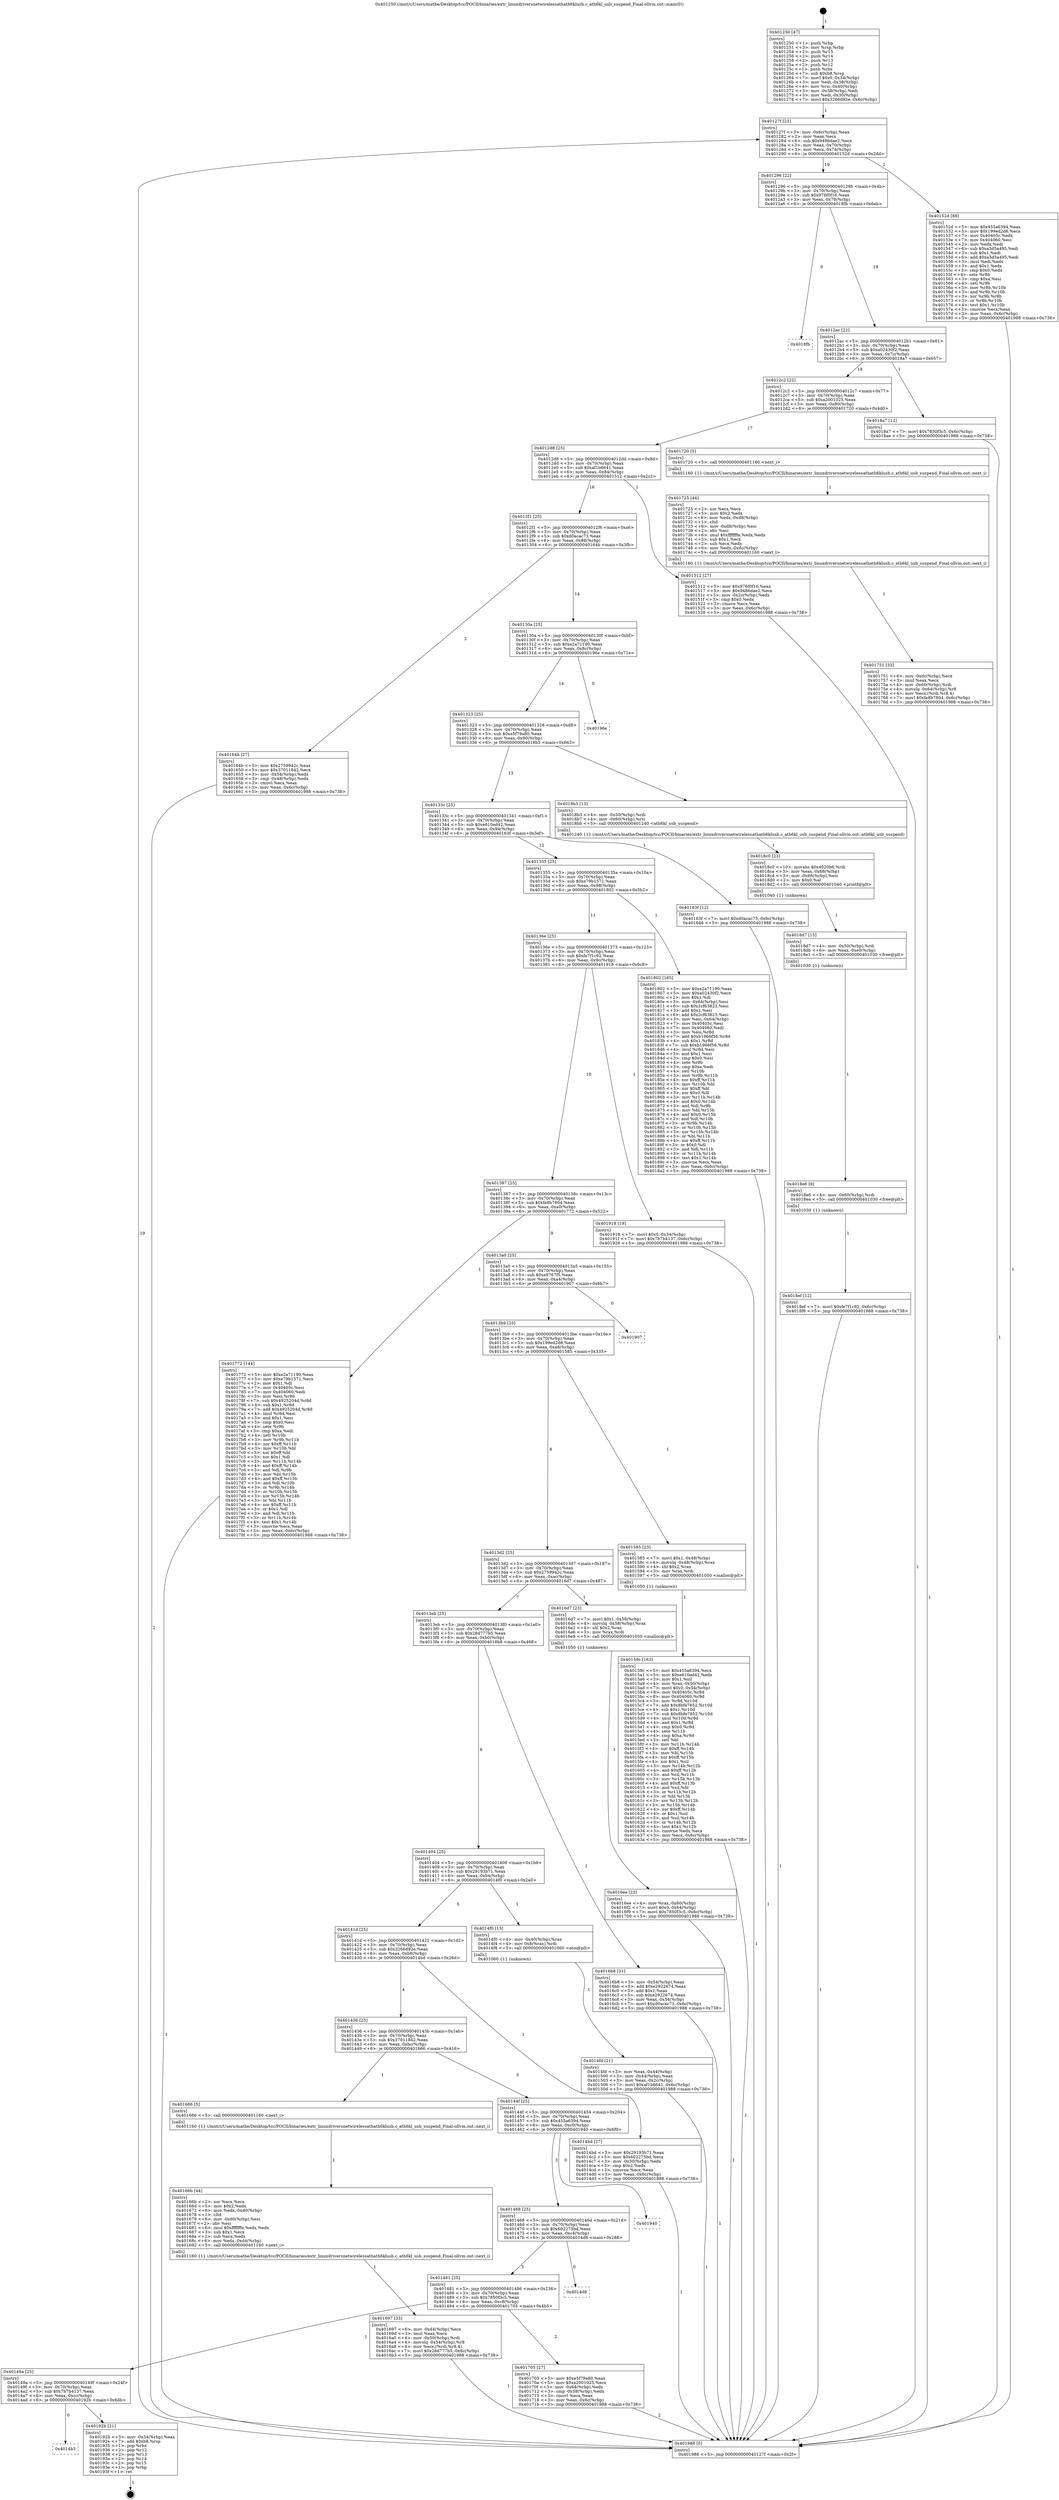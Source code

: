 digraph "0x401250" {
  label = "0x401250 (/mnt/c/Users/mathe/Desktop/tcc/POCII/binaries/extr_linuxdriversnetwirelessathath6klusb.c_ath6kl_usb_suspend_Final-ollvm.out::main(0))"
  labelloc = "t"
  node[shape=record]

  Entry [label="",width=0.3,height=0.3,shape=circle,fillcolor=black,style=filled]
  "0x40127f" [label="{
     0x40127f [23]\l
     | [instrs]\l
     &nbsp;&nbsp;0x40127f \<+3\>: mov -0x6c(%rbp),%eax\l
     &nbsp;&nbsp;0x401282 \<+2\>: mov %eax,%ecx\l
     &nbsp;&nbsp;0x401284 \<+6\>: sub $0x9486dae2,%ecx\l
     &nbsp;&nbsp;0x40128a \<+3\>: mov %eax,-0x70(%rbp)\l
     &nbsp;&nbsp;0x40128d \<+3\>: mov %ecx,-0x74(%rbp)\l
     &nbsp;&nbsp;0x401290 \<+6\>: je 000000000040152d \<main+0x2dd\>\l
  }"]
  "0x40152d" [label="{
     0x40152d [88]\l
     | [instrs]\l
     &nbsp;&nbsp;0x40152d \<+5\>: mov $0x455a6394,%eax\l
     &nbsp;&nbsp;0x401532 \<+5\>: mov $0x199ed2d6,%ecx\l
     &nbsp;&nbsp;0x401537 \<+7\>: mov 0x40405c,%edx\l
     &nbsp;&nbsp;0x40153e \<+7\>: mov 0x404060,%esi\l
     &nbsp;&nbsp;0x401545 \<+2\>: mov %edx,%edi\l
     &nbsp;&nbsp;0x401547 \<+6\>: sub $0xa3d5a495,%edi\l
     &nbsp;&nbsp;0x40154d \<+3\>: sub $0x1,%edi\l
     &nbsp;&nbsp;0x401550 \<+6\>: add $0xa3d5a495,%edi\l
     &nbsp;&nbsp;0x401556 \<+3\>: imul %edi,%edx\l
     &nbsp;&nbsp;0x401559 \<+3\>: and $0x1,%edx\l
     &nbsp;&nbsp;0x40155c \<+3\>: cmp $0x0,%edx\l
     &nbsp;&nbsp;0x40155f \<+4\>: sete %r8b\l
     &nbsp;&nbsp;0x401563 \<+3\>: cmp $0xa,%esi\l
     &nbsp;&nbsp;0x401566 \<+4\>: setl %r9b\l
     &nbsp;&nbsp;0x40156a \<+3\>: mov %r8b,%r10b\l
     &nbsp;&nbsp;0x40156d \<+3\>: and %r9b,%r10b\l
     &nbsp;&nbsp;0x401570 \<+3\>: xor %r9b,%r8b\l
     &nbsp;&nbsp;0x401573 \<+3\>: or %r8b,%r10b\l
     &nbsp;&nbsp;0x401576 \<+4\>: test $0x1,%r10b\l
     &nbsp;&nbsp;0x40157a \<+3\>: cmovne %ecx,%eax\l
     &nbsp;&nbsp;0x40157d \<+3\>: mov %eax,-0x6c(%rbp)\l
     &nbsp;&nbsp;0x401580 \<+5\>: jmp 0000000000401988 \<main+0x738\>\l
  }"]
  "0x401296" [label="{
     0x401296 [22]\l
     | [instrs]\l
     &nbsp;&nbsp;0x401296 \<+5\>: jmp 000000000040129b \<main+0x4b\>\l
     &nbsp;&nbsp;0x40129b \<+3\>: mov -0x70(%rbp),%eax\l
     &nbsp;&nbsp;0x40129e \<+5\>: sub $0x976f0f16,%eax\l
     &nbsp;&nbsp;0x4012a3 \<+3\>: mov %eax,-0x78(%rbp)\l
     &nbsp;&nbsp;0x4012a6 \<+6\>: je 00000000004018fb \<main+0x6ab\>\l
  }"]
  Exit [label="",width=0.3,height=0.3,shape=circle,fillcolor=black,style=filled,peripheries=2]
  "0x4018fb" [label="{
     0x4018fb\l
  }", style=dashed]
  "0x4012ac" [label="{
     0x4012ac [22]\l
     | [instrs]\l
     &nbsp;&nbsp;0x4012ac \<+5\>: jmp 00000000004012b1 \<main+0x61\>\l
     &nbsp;&nbsp;0x4012b1 \<+3\>: mov -0x70(%rbp),%eax\l
     &nbsp;&nbsp;0x4012b4 \<+5\>: sub $0xa02430f2,%eax\l
     &nbsp;&nbsp;0x4012b9 \<+3\>: mov %eax,-0x7c(%rbp)\l
     &nbsp;&nbsp;0x4012bc \<+6\>: je 00000000004018a7 \<main+0x657\>\l
  }"]
  "0x4014b3" [label="{
     0x4014b3\l
  }", style=dashed]
  "0x4018a7" [label="{
     0x4018a7 [12]\l
     | [instrs]\l
     &nbsp;&nbsp;0x4018a7 \<+7\>: movl $0x7850f3c5,-0x6c(%rbp)\l
     &nbsp;&nbsp;0x4018ae \<+5\>: jmp 0000000000401988 \<main+0x738\>\l
  }"]
  "0x4012c2" [label="{
     0x4012c2 [22]\l
     | [instrs]\l
     &nbsp;&nbsp;0x4012c2 \<+5\>: jmp 00000000004012c7 \<main+0x77\>\l
     &nbsp;&nbsp;0x4012c7 \<+3\>: mov -0x70(%rbp),%eax\l
     &nbsp;&nbsp;0x4012ca \<+5\>: sub $0xa2001025,%eax\l
     &nbsp;&nbsp;0x4012cf \<+3\>: mov %eax,-0x80(%rbp)\l
     &nbsp;&nbsp;0x4012d2 \<+6\>: je 0000000000401720 \<main+0x4d0\>\l
  }"]
  "0x40192b" [label="{
     0x40192b [21]\l
     | [instrs]\l
     &nbsp;&nbsp;0x40192b \<+3\>: mov -0x34(%rbp),%eax\l
     &nbsp;&nbsp;0x40192e \<+7\>: add $0xb8,%rsp\l
     &nbsp;&nbsp;0x401935 \<+1\>: pop %rbx\l
     &nbsp;&nbsp;0x401936 \<+2\>: pop %r12\l
     &nbsp;&nbsp;0x401938 \<+2\>: pop %r13\l
     &nbsp;&nbsp;0x40193a \<+2\>: pop %r14\l
     &nbsp;&nbsp;0x40193c \<+2\>: pop %r15\l
     &nbsp;&nbsp;0x40193e \<+1\>: pop %rbp\l
     &nbsp;&nbsp;0x40193f \<+1\>: ret\l
  }"]
  "0x401720" [label="{
     0x401720 [5]\l
     | [instrs]\l
     &nbsp;&nbsp;0x401720 \<+5\>: call 0000000000401160 \<next_i\>\l
     | [calls]\l
     &nbsp;&nbsp;0x401160 \{1\} (/mnt/c/Users/mathe/Desktop/tcc/POCII/binaries/extr_linuxdriversnetwirelessathath6klusb.c_ath6kl_usb_suspend_Final-ollvm.out::next_i)\l
  }"]
  "0x4012d8" [label="{
     0x4012d8 [25]\l
     | [instrs]\l
     &nbsp;&nbsp;0x4012d8 \<+5\>: jmp 00000000004012dd \<main+0x8d\>\l
     &nbsp;&nbsp;0x4012dd \<+3\>: mov -0x70(%rbp),%eax\l
     &nbsp;&nbsp;0x4012e0 \<+5\>: sub $0xaf1b6641,%eax\l
     &nbsp;&nbsp;0x4012e5 \<+6\>: mov %eax,-0x84(%rbp)\l
     &nbsp;&nbsp;0x4012eb \<+6\>: je 0000000000401512 \<main+0x2c2\>\l
  }"]
  "0x4018ef" [label="{
     0x4018ef [12]\l
     | [instrs]\l
     &nbsp;&nbsp;0x4018ef \<+7\>: movl $0xfe7f1c92,-0x6c(%rbp)\l
     &nbsp;&nbsp;0x4018f6 \<+5\>: jmp 0000000000401988 \<main+0x738\>\l
  }"]
  "0x401512" [label="{
     0x401512 [27]\l
     | [instrs]\l
     &nbsp;&nbsp;0x401512 \<+5\>: mov $0x976f0f16,%eax\l
     &nbsp;&nbsp;0x401517 \<+5\>: mov $0x9486dae2,%ecx\l
     &nbsp;&nbsp;0x40151c \<+3\>: mov -0x2c(%rbp),%edx\l
     &nbsp;&nbsp;0x40151f \<+3\>: cmp $0x0,%edx\l
     &nbsp;&nbsp;0x401522 \<+3\>: cmove %ecx,%eax\l
     &nbsp;&nbsp;0x401525 \<+3\>: mov %eax,-0x6c(%rbp)\l
     &nbsp;&nbsp;0x401528 \<+5\>: jmp 0000000000401988 \<main+0x738\>\l
  }"]
  "0x4012f1" [label="{
     0x4012f1 [25]\l
     | [instrs]\l
     &nbsp;&nbsp;0x4012f1 \<+5\>: jmp 00000000004012f6 \<main+0xa6\>\l
     &nbsp;&nbsp;0x4012f6 \<+3\>: mov -0x70(%rbp),%eax\l
     &nbsp;&nbsp;0x4012f9 \<+5\>: sub $0xd0acac73,%eax\l
     &nbsp;&nbsp;0x4012fe \<+6\>: mov %eax,-0x88(%rbp)\l
     &nbsp;&nbsp;0x401304 \<+6\>: je 000000000040164b \<main+0x3fb\>\l
  }"]
  "0x4018e6" [label="{
     0x4018e6 [9]\l
     | [instrs]\l
     &nbsp;&nbsp;0x4018e6 \<+4\>: mov -0x60(%rbp),%rdi\l
     &nbsp;&nbsp;0x4018ea \<+5\>: call 0000000000401030 \<free@plt\>\l
     | [calls]\l
     &nbsp;&nbsp;0x401030 \{1\} (unknown)\l
  }"]
  "0x40164b" [label="{
     0x40164b [27]\l
     | [instrs]\l
     &nbsp;&nbsp;0x40164b \<+5\>: mov $0x2759942c,%eax\l
     &nbsp;&nbsp;0x401650 \<+5\>: mov $0x37011842,%ecx\l
     &nbsp;&nbsp;0x401655 \<+3\>: mov -0x54(%rbp),%edx\l
     &nbsp;&nbsp;0x401658 \<+3\>: cmp -0x48(%rbp),%edx\l
     &nbsp;&nbsp;0x40165b \<+3\>: cmovl %ecx,%eax\l
     &nbsp;&nbsp;0x40165e \<+3\>: mov %eax,-0x6c(%rbp)\l
     &nbsp;&nbsp;0x401661 \<+5\>: jmp 0000000000401988 \<main+0x738\>\l
  }"]
  "0x40130a" [label="{
     0x40130a [25]\l
     | [instrs]\l
     &nbsp;&nbsp;0x40130a \<+5\>: jmp 000000000040130f \<main+0xbf\>\l
     &nbsp;&nbsp;0x40130f \<+3\>: mov -0x70(%rbp),%eax\l
     &nbsp;&nbsp;0x401312 \<+5\>: sub $0xe2a71190,%eax\l
     &nbsp;&nbsp;0x401317 \<+6\>: mov %eax,-0x8c(%rbp)\l
     &nbsp;&nbsp;0x40131d \<+6\>: je 000000000040196e \<main+0x71e\>\l
  }"]
  "0x4018d7" [label="{
     0x4018d7 [15]\l
     | [instrs]\l
     &nbsp;&nbsp;0x4018d7 \<+4\>: mov -0x50(%rbp),%rdi\l
     &nbsp;&nbsp;0x4018db \<+6\>: mov %eax,-0xe0(%rbp)\l
     &nbsp;&nbsp;0x4018e1 \<+5\>: call 0000000000401030 \<free@plt\>\l
     | [calls]\l
     &nbsp;&nbsp;0x401030 \{1\} (unknown)\l
  }"]
  "0x40196e" [label="{
     0x40196e\l
  }", style=dashed]
  "0x401323" [label="{
     0x401323 [25]\l
     | [instrs]\l
     &nbsp;&nbsp;0x401323 \<+5\>: jmp 0000000000401328 \<main+0xd8\>\l
     &nbsp;&nbsp;0x401328 \<+3\>: mov -0x70(%rbp),%eax\l
     &nbsp;&nbsp;0x40132b \<+5\>: sub $0xe5f79a80,%eax\l
     &nbsp;&nbsp;0x401330 \<+6\>: mov %eax,-0x90(%rbp)\l
     &nbsp;&nbsp;0x401336 \<+6\>: je 00000000004018b3 \<main+0x663\>\l
  }"]
  "0x4018c0" [label="{
     0x4018c0 [23]\l
     | [instrs]\l
     &nbsp;&nbsp;0x4018c0 \<+10\>: movabs $0x4020b6,%rdi\l
     &nbsp;&nbsp;0x4018ca \<+3\>: mov %eax,-0x68(%rbp)\l
     &nbsp;&nbsp;0x4018cd \<+3\>: mov -0x68(%rbp),%esi\l
     &nbsp;&nbsp;0x4018d0 \<+2\>: mov $0x0,%al\l
     &nbsp;&nbsp;0x4018d2 \<+5\>: call 0000000000401040 \<printf@plt\>\l
     | [calls]\l
     &nbsp;&nbsp;0x401040 \{1\} (unknown)\l
  }"]
  "0x4018b3" [label="{
     0x4018b3 [13]\l
     | [instrs]\l
     &nbsp;&nbsp;0x4018b3 \<+4\>: mov -0x50(%rbp),%rdi\l
     &nbsp;&nbsp;0x4018b7 \<+4\>: mov -0x60(%rbp),%rsi\l
     &nbsp;&nbsp;0x4018bb \<+5\>: call 0000000000401240 \<ath6kl_usb_suspend\>\l
     | [calls]\l
     &nbsp;&nbsp;0x401240 \{1\} (/mnt/c/Users/mathe/Desktop/tcc/POCII/binaries/extr_linuxdriversnetwirelessathath6klusb.c_ath6kl_usb_suspend_Final-ollvm.out::ath6kl_usb_suspend)\l
  }"]
  "0x40133c" [label="{
     0x40133c [25]\l
     | [instrs]\l
     &nbsp;&nbsp;0x40133c \<+5\>: jmp 0000000000401341 \<main+0xf1\>\l
     &nbsp;&nbsp;0x401341 \<+3\>: mov -0x70(%rbp),%eax\l
     &nbsp;&nbsp;0x401344 \<+5\>: sub $0xe610ed42,%eax\l
     &nbsp;&nbsp;0x401349 \<+6\>: mov %eax,-0x94(%rbp)\l
     &nbsp;&nbsp;0x40134f \<+6\>: je 000000000040163f \<main+0x3ef\>\l
  }"]
  "0x401751" [label="{
     0x401751 [33]\l
     | [instrs]\l
     &nbsp;&nbsp;0x401751 \<+6\>: mov -0xdc(%rbp),%ecx\l
     &nbsp;&nbsp;0x401757 \<+3\>: imul %eax,%ecx\l
     &nbsp;&nbsp;0x40175a \<+4\>: mov -0x60(%rbp),%rdi\l
     &nbsp;&nbsp;0x40175e \<+4\>: movslq -0x64(%rbp),%r8\l
     &nbsp;&nbsp;0x401762 \<+4\>: mov %ecx,(%rdi,%r8,4)\l
     &nbsp;&nbsp;0x401766 \<+7\>: movl $0xfe8b7804,-0x6c(%rbp)\l
     &nbsp;&nbsp;0x40176d \<+5\>: jmp 0000000000401988 \<main+0x738\>\l
  }"]
  "0x40163f" [label="{
     0x40163f [12]\l
     | [instrs]\l
     &nbsp;&nbsp;0x40163f \<+7\>: movl $0xd0acac73,-0x6c(%rbp)\l
     &nbsp;&nbsp;0x401646 \<+5\>: jmp 0000000000401988 \<main+0x738\>\l
  }"]
  "0x401355" [label="{
     0x401355 [25]\l
     | [instrs]\l
     &nbsp;&nbsp;0x401355 \<+5\>: jmp 000000000040135a \<main+0x10a\>\l
     &nbsp;&nbsp;0x40135a \<+3\>: mov -0x70(%rbp),%eax\l
     &nbsp;&nbsp;0x40135d \<+5\>: sub $0xe79b1571,%eax\l
     &nbsp;&nbsp;0x401362 \<+6\>: mov %eax,-0x98(%rbp)\l
     &nbsp;&nbsp;0x401368 \<+6\>: je 0000000000401802 \<main+0x5b2\>\l
  }"]
  "0x401725" [label="{
     0x401725 [44]\l
     | [instrs]\l
     &nbsp;&nbsp;0x401725 \<+2\>: xor %ecx,%ecx\l
     &nbsp;&nbsp;0x401727 \<+5\>: mov $0x2,%edx\l
     &nbsp;&nbsp;0x40172c \<+6\>: mov %edx,-0xd8(%rbp)\l
     &nbsp;&nbsp;0x401732 \<+1\>: cltd\l
     &nbsp;&nbsp;0x401733 \<+6\>: mov -0xd8(%rbp),%esi\l
     &nbsp;&nbsp;0x401739 \<+2\>: idiv %esi\l
     &nbsp;&nbsp;0x40173b \<+6\>: imul $0xfffffffe,%edx,%edx\l
     &nbsp;&nbsp;0x401741 \<+3\>: sub $0x1,%ecx\l
     &nbsp;&nbsp;0x401744 \<+2\>: sub %ecx,%edx\l
     &nbsp;&nbsp;0x401746 \<+6\>: mov %edx,-0xdc(%rbp)\l
     &nbsp;&nbsp;0x40174c \<+5\>: call 0000000000401160 \<next_i\>\l
     | [calls]\l
     &nbsp;&nbsp;0x401160 \{1\} (/mnt/c/Users/mathe/Desktop/tcc/POCII/binaries/extr_linuxdriversnetwirelessathath6klusb.c_ath6kl_usb_suspend_Final-ollvm.out::next_i)\l
  }"]
  "0x401802" [label="{
     0x401802 [165]\l
     | [instrs]\l
     &nbsp;&nbsp;0x401802 \<+5\>: mov $0xe2a71190,%eax\l
     &nbsp;&nbsp;0x401807 \<+5\>: mov $0xa02430f2,%ecx\l
     &nbsp;&nbsp;0x40180c \<+2\>: mov $0x1,%dl\l
     &nbsp;&nbsp;0x40180e \<+3\>: mov -0x64(%rbp),%esi\l
     &nbsp;&nbsp;0x401811 \<+6\>: sub $0x2cf63823,%esi\l
     &nbsp;&nbsp;0x401817 \<+3\>: add $0x1,%esi\l
     &nbsp;&nbsp;0x40181a \<+6\>: add $0x2cf63823,%esi\l
     &nbsp;&nbsp;0x401820 \<+3\>: mov %esi,-0x64(%rbp)\l
     &nbsp;&nbsp;0x401823 \<+7\>: mov 0x40405c,%esi\l
     &nbsp;&nbsp;0x40182a \<+7\>: mov 0x404060,%edi\l
     &nbsp;&nbsp;0x401831 \<+3\>: mov %esi,%r8d\l
     &nbsp;&nbsp;0x401834 \<+7\>: add $0xb1966f56,%r8d\l
     &nbsp;&nbsp;0x40183b \<+4\>: sub $0x1,%r8d\l
     &nbsp;&nbsp;0x40183f \<+7\>: sub $0xb1966f56,%r8d\l
     &nbsp;&nbsp;0x401846 \<+4\>: imul %r8d,%esi\l
     &nbsp;&nbsp;0x40184a \<+3\>: and $0x1,%esi\l
     &nbsp;&nbsp;0x40184d \<+3\>: cmp $0x0,%esi\l
     &nbsp;&nbsp;0x401850 \<+4\>: sete %r9b\l
     &nbsp;&nbsp;0x401854 \<+3\>: cmp $0xa,%edi\l
     &nbsp;&nbsp;0x401857 \<+4\>: setl %r10b\l
     &nbsp;&nbsp;0x40185b \<+3\>: mov %r9b,%r11b\l
     &nbsp;&nbsp;0x40185e \<+4\>: xor $0xff,%r11b\l
     &nbsp;&nbsp;0x401862 \<+3\>: mov %r10b,%bl\l
     &nbsp;&nbsp;0x401865 \<+3\>: xor $0xff,%bl\l
     &nbsp;&nbsp;0x401868 \<+3\>: xor $0x0,%dl\l
     &nbsp;&nbsp;0x40186b \<+3\>: mov %r11b,%r14b\l
     &nbsp;&nbsp;0x40186e \<+4\>: and $0x0,%r14b\l
     &nbsp;&nbsp;0x401872 \<+3\>: and %dl,%r9b\l
     &nbsp;&nbsp;0x401875 \<+3\>: mov %bl,%r15b\l
     &nbsp;&nbsp;0x401878 \<+4\>: and $0x0,%r15b\l
     &nbsp;&nbsp;0x40187c \<+3\>: and %dl,%r10b\l
     &nbsp;&nbsp;0x40187f \<+3\>: or %r9b,%r14b\l
     &nbsp;&nbsp;0x401882 \<+3\>: or %r10b,%r15b\l
     &nbsp;&nbsp;0x401885 \<+3\>: xor %r15b,%r14b\l
     &nbsp;&nbsp;0x401888 \<+3\>: or %bl,%r11b\l
     &nbsp;&nbsp;0x40188b \<+4\>: xor $0xff,%r11b\l
     &nbsp;&nbsp;0x40188f \<+3\>: or $0x0,%dl\l
     &nbsp;&nbsp;0x401892 \<+3\>: and %dl,%r11b\l
     &nbsp;&nbsp;0x401895 \<+3\>: or %r11b,%r14b\l
     &nbsp;&nbsp;0x401898 \<+4\>: test $0x1,%r14b\l
     &nbsp;&nbsp;0x40189c \<+3\>: cmovne %ecx,%eax\l
     &nbsp;&nbsp;0x40189f \<+3\>: mov %eax,-0x6c(%rbp)\l
     &nbsp;&nbsp;0x4018a2 \<+5\>: jmp 0000000000401988 \<main+0x738\>\l
  }"]
  "0x40136e" [label="{
     0x40136e [25]\l
     | [instrs]\l
     &nbsp;&nbsp;0x40136e \<+5\>: jmp 0000000000401373 \<main+0x123\>\l
     &nbsp;&nbsp;0x401373 \<+3\>: mov -0x70(%rbp),%eax\l
     &nbsp;&nbsp;0x401376 \<+5\>: sub $0xfe7f1c92,%eax\l
     &nbsp;&nbsp;0x40137b \<+6\>: mov %eax,-0x9c(%rbp)\l
     &nbsp;&nbsp;0x401381 \<+6\>: je 0000000000401918 \<main+0x6c8\>\l
  }"]
  "0x40149a" [label="{
     0x40149a [25]\l
     | [instrs]\l
     &nbsp;&nbsp;0x40149a \<+5\>: jmp 000000000040149f \<main+0x24f\>\l
     &nbsp;&nbsp;0x40149f \<+3\>: mov -0x70(%rbp),%eax\l
     &nbsp;&nbsp;0x4014a2 \<+5\>: sub $0x7b7b4137,%eax\l
     &nbsp;&nbsp;0x4014a7 \<+6\>: mov %eax,-0xcc(%rbp)\l
     &nbsp;&nbsp;0x4014ad \<+6\>: je 000000000040192b \<main+0x6db\>\l
  }"]
  "0x401918" [label="{
     0x401918 [19]\l
     | [instrs]\l
     &nbsp;&nbsp;0x401918 \<+7\>: movl $0x0,-0x34(%rbp)\l
     &nbsp;&nbsp;0x40191f \<+7\>: movl $0x7b7b4137,-0x6c(%rbp)\l
     &nbsp;&nbsp;0x401926 \<+5\>: jmp 0000000000401988 \<main+0x738\>\l
  }"]
  "0x401387" [label="{
     0x401387 [25]\l
     | [instrs]\l
     &nbsp;&nbsp;0x401387 \<+5\>: jmp 000000000040138c \<main+0x13c\>\l
     &nbsp;&nbsp;0x40138c \<+3\>: mov -0x70(%rbp),%eax\l
     &nbsp;&nbsp;0x40138f \<+5\>: sub $0xfe8b7804,%eax\l
     &nbsp;&nbsp;0x401394 \<+6\>: mov %eax,-0xa0(%rbp)\l
     &nbsp;&nbsp;0x40139a \<+6\>: je 0000000000401772 \<main+0x522\>\l
  }"]
  "0x401705" [label="{
     0x401705 [27]\l
     | [instrs]\l
     &nbsp;&nbsp;0x401705 \<+5\>: mov $0xe5f79a80,%eax\l
     &nbsp;&nbsp;0x40170a \<+5\>: mov $0xa2001025,%ecx\l
     &nbsp;&nbsp;0x40170f \<+3\>: mov -0x64(%rbp),%edx\l
     &nbsp;&nbsp;0x401712 \<+3\>: cmp -0x58(%rbp),%edx\l
     &nbsp;&nbsp;0x401715 \<+3\>: cmovl %ecx,%eax\l
     &nbsp;&nbsp;0x401718 \<+3\>: mov %eax,-0x6c(%rbp)\l
     &nbsp;&nbsp;0x40171b \<+5\>: jmp 0000000000401988 \<main+0x738\>\l
  }"]
  "0x401772" [label="{
     0x401772 [144]\l
     | [instrs]\l
     &nbsp;&nbsp;0x401772 \<+5\>: mov $0xe2a71190,%eax\l
     &nbsp;&nbsp;0x401777 \<+5\>: mov $0xe79b1571,%ecx\l
     &nbsp;&nbsp;0x40177c \<+2\>: mov $0x1,%dl\l
     &nbsp;&nbsp;0x40177e \<+7\>: mov 0x40405c,%esi\l
     &nbsp;&nbsp;0x401785 \<+7\>: mov 0x404060,%edi\l
     &nbsp;&nbsp;0x40178c \<+3\>: mov %esi,%r8d\l
     &nbsp;&nbsp;0x40178f \<+7\>: sub $0x4925204d,%r8d\l
     &nbsp;&nbsp;0x401796 \<+4\>: sub $0x1,%r8d\l
     &nbsp;&nbsp;0x40179a \<+7\>: add $0x4925204d,%r8d\l
     &nbsp;&nbsp;0x4017a1 \<+4\>: imul %r8d,%esi\l
     &nbsp;&nbsp;0x4017a5 \<+3\>: and $0x1,%esi\l
     &nbsp;&nbsp;0x4017a8 \<+3\>: cmp $0x0,%esi\l
     &nbsp;&nbsp;0x4017ab \<+4\>: sete %r9b\l
     &nbsp;&nbsp;0x4017af \<+3\>: cmp $0xa,%edi\l
     &nbsp;&nbsp;0x4017b2 \<+4\>: setl %r10b\l
     &nbsp;&nbsp;0x4017b6 \<+3\>: mov %r9b,%r11b\l
     &nbsp;&nbsp;0x4017b9 \<+4\>: xor $0xff,%r11b\l
     &nbsp;&nbsp;0x4017bd \<+3\>: mov %r10b,%bl\l
     &nbsp;&nbsp;0x4017c0 \<+3\>: xor $0xff,%bl\l
     &nbsp;&nbsp;0x4017c3 \<+3\>: xor $0x1,%dl\l
     &nbsp;&nbsp;0x4017c6 \<+3\>: mov %r11b,%r14b\l
     &nbsp;&nbsp;0x4017c9 \<+4\>: and $0xff,%r14b\l
     &nbsp;&nbsp;0x4017cd \<+3\>: and %dl,%r9b\l
     &nbsp;&nbsp;0x4017d0 \<+3\>: mov %bl,%r15b\l
     &nbsp;&nbsp;0x4017d3 \<+4\>: and $0xff,%r15b\l
     &nbsp;&nbsp;0x4017d7 \<+3\>: and %dl,%r10b\l
     &nbsp;&nbsp;0x4017da \<+3\>: or %r9b,%r14b\l
     &nbsp;&nbsp;0x4017dd \<+3\>: or %r10b,%r15b\l
     &nbsp;&nbsp;0x4017e0 \<+3\>: xor %r15b,%r14b\l
     &nbsp;&nbsp;0x4017e3 \<+3\>: or %bl,%r11b\l
     &nbsp;&nbsp;0x4017e6 \<+4\>: xor $0xff,%r11b\l
     &nbsp;&nbsp;0x4017ea \<+3\>: or $0x1,%dl\l
     &nbsp;&nbsp;0x4017ed \<+3\>: and %dl,%r11b\l
     &nbsp;&nbsp;0x4017f0 \<+3\>: or %r11b,%r14b\l
     &nbsp;&nbsp;0x4017f3 \<+4\>: test $0x1,%r14b\l
     &nbsp;&nbsp;0x4017f7 \<+3\>: cmovne %ecx,%eax\l
     &nbsp;&nbsp;0x4017fa \<+3\>: mov %eax,-0x6c(%rbp)\l
     &nbsp;&nbsp;0x4017fd \<+5\>: jmp 0000000000401988 \<main+0x738\>\l
  }"]
  "0x4013a0" [label="{
     0x4013a0 [25]\l
     | [instrs]\l
     &nbsp;&nbsp;0x4013a0 \<+5\>: jmp 00000000004013a5 \<main+0x155\>\l
     &nbsp;&nbsp;0x4013a5 \<+3\>: mov -0x70(%rbp),%eax\l
     &nbsp;&nbsp;0x4013a8 \<+5\>: sub $0xe9767f5,%eax\l
     &nbsp;&nbsp;0x4013ad \<+6\>: mov %eax,-0xa4(%rbp)\l
     &nbsp;&nbsp;0x4013b3 \<+6\>: je 0000000000401907 \<main+0x6b7\>\l
  }"]
  "0x401481" [label="{
     0x401481 [25]\l
     | [instrs]\l
     &nbsp;&nbsp;0x401481 \<+5\>: jmp 0000000000401486 \<main+0x236\>\l
     &nbsp;&nbsp;0x401486 \<+3\>: mov -0x70(%rbp),%eax\l
     &nbsp;&nbsp;0x401489 \<+5\>: sub $0x7850f3c5,%eax\l
     &nbsp;&nbsp;0x40148e \<+6\>: mov %eax,-0xc8(%rbp)\l
     &nbsp;&nbsp;0x401494 \<+6\>: je 0000000000401705 \<main+0x4b5\>\l
  }"]
  "0x401907" [label="{
     0x401907\l
  }", style=dashed]
  "0x4013b9" [label="{
     0x4013b9 [25]\l
     | [instrs]\l
     &nbsp;&nbsp;0x4013b9 \<+5\>: jmp 00000000004013be \<main+0x16e\>\l
     &nbsp;&nbsp;0x4013be \<+3\>: mov -0x70(%rbp),%eax\l
     &nbsp;&nbsp;0x4013c1 \<+5\>: sub $0x199ed2d6,%eax\l
     &nbsp;&nbsp;0x4013c6 \<+6\>: mov %eax,-0xa8(%rbp)\l
     &nbsp;&nbsp;0x4013cc \<+6\>: je 0000000000401585 \<main+0x335\>\l
  }"]
  "0x4014d8" [label="{
     0x4014d8\l
  }", style=dashed]
  "0x401585" [label="{
     0x401585 [23]\l
     | [instrs]\l
     &nbsp;&nbsp;0x401585 \<+7\>: movl $0x1,-0x48(%rbp)\l
     &nbsp;&nbsp;0x40158c \<+4\>: movslq -0x48(%rbp),%rax\l
     &nbsp;&nbsp;0x401590 \<+4\>: shl $0x2,%rax\l
     &nbsp;&nbsp;0x401594 \<+3\>: mov %rax,%rdi\l
     &nbsp;&nbsp;0x401597 \<+5\>: call 0000000000401050 \<malloc@plt\>\l
     | [calls]\l
     &nbsp;&nbsp;0x401050 \{1\} (unknown)\l
  }"]
  "0x4013d2" [label="{
     0x4013d2 [25]\l
     | [instrs]\l
     &nbsp;&nbsp;0x4013d2 \<+5\>: jmp 00000000004013d7 \<main+0x187\>\l
     &nbsp;&nbsp;0x4013d7 \<+3\>: mov -0x70(%rbp),%eax\l
     &nbsp;&nbsp;0x4013da \<+5\>: sub $0x2759942c,%eax\l
     &nbsp;&nbsp;0x4013df \<+6\>: mov %eax,-0xac(%rbp)\l
     &nbsp;&nbsp;0x4013e5 \<+6\>: je 00000000004016d7 \<main+0x487\>\l
  }"]
  "0x401468" [label="{
     0x401468 [25]\l
     | [instrs]\l
     &nbsp;&nbsp;0x401468 \<+5\>: jmp 000000000040146d \<main+0x21d\>\l
     &nbsp;&nbsp;0x40146d \<+3\>: mov -0x70(%rbp),%eax\l
     &nbsp;&nbsp;0x401470 \<+5\>: sub $0x602275bd,%eax\l
     &nbsp;&nbsp;0x401475 \<+6\>: mov %eax,-0xc4(%rbp)\l
     &nbsp;&nbsp;0x40147b \<+6\>: je 00000000004014d8 \<main+0x288\>\l
  }"]
  "0x4016d7" [label="{
     0x4016d7 [23]\l
     | [instrs]\l
     &nbsp;&nbsp;0x4016d7 \<+7\>: movl $0x1,-0x58(%rbp)\l
     &nbsp;&nbsp;0x4016de \<+4\>: movslq -0x58(%rbp),%rax\l
     &nbsp;&nbsp;0x4016e2 \<+4\>: shl $0x2,%rax\l
     &nbsp;&nbsp;0x4016e6 \<+3\>: mov %rax,%rdi\l
     &nbsp;&nbsp;0x4016e9 \<+5\>: call 0000000000401050 \<malloc@plt\>\l
     | [calls]\l
     &nbsp;&nbsp;0x401050 \{1\} (unknown)\l
  }"]
  "0x4013eb" [label="{
     0x4013eb [25]\l
     | [instrs]\l
     &nbsp;&nbsp;0x4013eb \<+5\>: jmp 00000000004013f0 \<main+0x1a0\>\l
     &nbsp;&nbsp;0x4013f0 \<+3\>: mov -0x70(%rbp),%eax\l
     &nbsp;&nbsp;0x4013f3 \<+5\>: sub $0x28d777b5,%eax\l
     &nbsp;&nbsp;0x4013f8 \<+6\>: mov %eax,-0xb0(%rbp)\l
     &nbsp;&nbsp;0x4013fe \<+6\>: je 00000000004016b8 \<main+0x468\>\l
  }"]
  "0x401940" [label="{
     0x401940\l
  }", style=dashed]
  "0x4016b8" [label="{
     0x4016b8 [31]\l
     | [instrs]\l
     &nbsp;&nbsp;0x4016b8 \<+3\>: mov -0x54(%rbp),%eax\l
     &nbsp;&nbsp;0x4016bb \<+5\>: add $0xe2922674,%eax\l
     &nbsp;&nbsp;0x4016c0 \<+3\>: add $0x1,%eax\l
     &nbsp;&nbsp;0x4016c3 \<+5\>: sub $0xe2922674,%eax\l
     &nbsp;&nbsp;0x4016c8 \<+3\>: mov %eax,-0x54(%rbp)\l
     &nbsp;&nbsp;0x4016cb \<+7\>: movl $0xd0acac73,-0x6c(%rbp)\l
     &nbsp;&nbsp;0x4016d2 \<+5\>: jmp 0000000000401988 \<main+0x738\>\l
  }"]
  "0x401404" [label="{
     0x401404 [25]\l
     | [instrs]\l
     &nbsp;&nbsp;0x401404 \<+5\>: jmp 0000000000401409 \<main+0x1b9\>\l
     &nbsp;&nbsp;0x401409 \<+3\>: mov -0x70(%rbp),%eax\l
     &nbsp;&nbsp;0x40140c \<+5\>: sub $0x29193b71,%eax\l
     &nbsp;&nbsp;0x401411 \<+6\>: mov %eax,-0xb4(%rbp)\l
     &nbsp;&nbsp;0x401417 \<+6\>: je 00000000004014f0 \<main+0x2a0\>\l
  }"]
  "0x4016ee" [label="{
     0x4016ee [23]\l
     | [instrs]\l
     &nbsp;&nbsp;0x4016ee \<+4\>: mov %rax,-0x60(%rbp)\l
     &nbsp;&nbsp;0x4016f2 \<+7\>: movl $0x0,-0x64(%rbp)\l
     &nbsp;&nbsp;0x4016f9 \<+7\>: movl $0x7850f3c5,-0x6c(%rbp)\l
     &nbsp;&nbsp;0x401700 \<+5\>: jmp 0000000000401988 \<main+0x738\>\l
  }"]
  "0x4014f0" [label="{
     0x4014f0 [13]\l
     | [instrs]\l
     &nbsp;&nbsp;0x4014f0 \<+4\>: mov -0x40(%rbp),%rax\l
     &nbsp;&nbsp;0x4014f4 \<+4\>: mov 0x8(%rax),%rdi\l
     &nbsp;&nbsp;0x4014f8 \<+5\>: call 0000000000401060 \<atoi@plt\>\l
     | [calls]\l
     &nbsp;&nbsp;0x401060 \{1\} (unknown)\l
  }"]
  "0x40141d" [label="{
     0x40141d [25]\l
     | [instrs]\l
     &nbsp;&nbsp;0x40141d \<+5\>: jmp 0000000000401422 \<main+0x1d2\>\l
     &nbsp;&nbsp;0x401422 \<+3\>: mov -0x70(%rbp),%eax\l
     &nbsp;&nbsp;0x401425 \<+5\>: sub $0x3266d92e,%eax\l
     &nbsp;&nbsp;0x40142a \<+6\>: mov %eax,-0xb8(%rbp)\l
     &nbsp;&nbsp;0x401430 \<+6\>: je 00000000004014bd \<main+0x26d\>\l
  }"]
  "0x401697" [label="{
     0x401697 [33]\l
     | [instrs]\l
     &nbsp;&nbsp;0x401697 \<+6\>: mov -0xd4(%rbp),%ecx\l
     &nbsp;&nbsp;0x40169d \<+3\>: imul %eax,%ecx\l
     &nbsp;&nbsp;0x4016a0 \<+4\>: mov -0x50(%rbp),%rdi\l
     &nbsp;&nbsp;0x4016a4 \<+4\>: movslq -0x54(%rbp),%r8\l
     &nbsp;&nbsp;0x4016a8 \<+4\>: mov %ecx,(%rdi,%r8,4)\l
     &nbsp;&nbsp;0x4016ac \<+7\>: movl $0x28d777b5,-0x6c(%rbp)\l
     &nbsp;&nbsp;0x4016b3 \<+5\>: jmp 0000000000401988 \<main+0x738\>\l
  }"]
  "0x4014bd" [label="{
     0x4014bd [27]\l
     | [instrs]\l
     &nbsp;&nbsp;0x4014bd \<+5\>: mov $0x29193b71,%eax\l
     &nbsp;&nbsp;0x4014c2 \<+5\>: mov $0x602275bd,%ecx\l
     &nbsp;&nbsp;0x4014c7 \<+3\>: mov -0x30(%rbp),%edx\l
     &nbsp;&nbsp;0x4014ca \<+3\>: cmp $0x2,%edx\l
     &nbsp;&nbsp;0x4014cd \<+3\>: cmovne %ecx,%eax\l
     &nbsp;&nbsp;0x4014d0 \<+3\>: mov %eax,-0x6c(%rbp)\l
     &nbsp;&nbsp;0x4014d3 \<+5\>: jmp 0000000000401988 \<main+0x738\>\l
  }"]
  "0x401436" [label="{
     0x401436 [25]\l
     | [instrs]\l
     &nbsp;&nbsp;0x401436 \<+5\>: jmp 000000000040143b \<main+0x1eb\>\l
     &nbsp;&nbsp;0x40143b \<+3\>: mov -0x70(%rbp),%eax\l
     &nbsp;&nbsp;0x40143e \<+5\>: sub $0x37011842,%eax\l
     &nbsp;&nbsp;0x401443 \<+6\>: mov %eax,-0xbc(%rbp)\l
     &nbsp;&nbsp;0x401449 \<+6\>: je 0000000000401666 \<main+0x416\>\l
  }"]
  "0x401988" [label="{
     0x401988 [5]\l
     | [instrs]\l
     &nbsp;&nbsp;0x401988 \<+5\>: jmp 000000000040127f \<main+0x2f\>\l
  }"]
  "0x401250" [label="{
     0x401250 [47]\l
     | [instrs]\l
     &nbsp;&nbsp;0x401250 \<+1\>: push %rbp\l
     &nbsp;&nbsp;0x401251 \<+3\>: mov %rsp,%rbp\l
     &nbsp;&nbsp;0x401254 \<+2\>: push %r15\l
     &nbsp;&nbsp;0x401256 \<+2\>: push %r14\l
     &nbsp;&nbsp;0x401258 \<+2\>: push %r13\l
     &nbsp;&nbsp;0x40125a \<+2\>: push %r12\l
     &nbsp;&nbsp;0x40125c \<+1\>: push %rbx\l
     &nbsp;&nbsp;0x40125d \<+7\>: sub $0xb8,%rsp\l
     &nbsp;&nbsp;0x401264 \<+7\>: movl $0x0,-0x34(%rbp)\l
     &nbsp;&nbsp;0x40126b \<+3\>: mov %edi,-0x38(%rbp)\l
     &nbsp;&nbsp;0x40126e \<+4\>: mov %rsi,-0x40(%rbp)\l
     &nbsp;&nbsp;0x401272 \<+3\>: mov -0x38(%rbp),%edi\l
     &nbsp;&nbsp;0x401275 \<+3\>: mov %edi,-0x30(%rbp)\l
     &nbsp;&nbsp;0x401278 \<+7\>: movl $0x3266d92e,-0x6c(%rbp)\l
  }"]
  "0x4014fd" [label="{
     0x4014fd [21]\l
     | [instrs]\l
     &nbsp;&nbsp;0x4014fd \<+3\>: mov %eax,-0x44(%rbp)\l
     &nbsp;&nbsp;0x401500 \<+3\>: mov -0x44(%rbp),%eax\l
     &nbsp;&nbsp;0x401503 \<+3\>: mov %eax,-0x2c(%rbp)\l
     &nbsp;&nbsp;0x401506 \<+7\>: movl $0xaf1b6641,-0x6c(%rbp)\l
     &nbsp;&nbsp;0x40150d \<+5\>: jmp 0000000000401988 \<main+0x738\>\l
  }"]
  "0x40159c" [label="{
     0x40159c [163]\l
     | [instrs]\l
     &nbsp;&nbsp;0x40159c \<+5\>: mov $0x455a6394,%ecx\l
     &nbsp;&nbsp;0x4015a1 \<+5\>: mov $0xe610ed42,%edx\l
     &nbsp;&nbsp;0x4015a6 \<+3\>: mov $0x1,%sil\l
     &nbsp;&nbsp;0x4015a9 \<+4\>: mov %rax,-0x50(%rbp)\l
     &nbsp;&nbsp;0x4015ad \<+7\>: movl $0x0,-0x54(%rbp)\l
     &nbsp;&nbsp;0x4015b4 \<+8\>: mov 0x40405c,%r8d\l
     &nbsp;&nbsp;0x4015bc \<+8\>: mov 0x404060,%r9d\l
     &nbsp;&nbsp;0x4015c4 \<+3\>: mov %r8d,%r10d\l
     &nbsp;&nbsp;0x4015c7 \<+7\>: add $0x8bfe7852,%r10d\l
     &nbsp;&nbsp;0x4015ce \<+4\>: sub $0x1,%r10d\l
     &nbsp;&nbsp;0x4015d2 \<+7\>: sub $0x8bfe7852,%r10d\l
     &nbsp;&nbsp;0x4015d9 \<+4\>: imul %r10d,%r8d\l
     &nbsp;&nbsp;0x4015dd \<+4\>: and $0x1,%r8d\l
     &nbsp;&nbsp;0x4015e1 \<+4\>: cmp $0x0,%r8d\l
     &nbsp;&nbsp;0x4015e5 \<+4\>: sete %r11b\l
     &nbsp;&nbsp;0x4015e9 \<+4\>: cmp $0xa,%r9d\l
     &nbsp;&nbsp;0x4015ed \<+3\>: setl %bl\l
     &nbsp;&nbsp;0x4015f0 \<+3\>: mov %r11b,%r14b\l
     &nbsp;&nbsp;0x4015f3 \<+4\>: xor $0xff,%r14b\l
     &nbsp;&nbsp;0x4015f7 \<+3\>: mov %bl,%r15b\l
     &nbsp;&nbsp;0x4015fa \<+4\>: xor $0xff,%r15b\l
     &nbsp;&nbsp;0x4015fe \<+4\>: xor $0x1,%sil\l
     &nbsp;&nbsp;0x401602 \<+3\>: mov %r14b,%r12b\l
     &nbsp;&nbsp;0x401605 \<+4\>: and $0xff,%r12b\l
     &nbsp;&nbsp;0x401609 \<+3\>: and %sil,%r11b\l
     &nbsp;&nbsp;0x40160c \<+3\>: mov %r15b,%r13b\l
     &nbsp;&nbsp;0x40160f \<+4\>: and $0xff,%r13b\l
     &nbsp;&nbsp;0x401613 \<+3\>: and %sil,%bl\l
     &nbsp;&nbsp;0x401616 \<+3\>: or %r11b,%r12b\l
     &nbsp;&nbsp;0x401619 \<+3\>: or %bl,%r13b\l
     &nbsp;&nbsp;0x40161c \<+3\>: xor %r13b,%r12b\l
     &nbsp;&nbsp;0x40161f \<+3\>: or %r15b,%r14b\l
     &nbsp;&nbsp;0x401622 \<+4\>: xor $0xff,%r14b\l
     &nbsp;&nbsp;0x401626 \<+4\>: or $0x1,%sil\l
     &nbsp;&nbsp;0x40162a \<+3\>: and %sil,%r14b\l
     &nbsp;&nbsp;0x40162d \<+3\>: or %r14b,%r12b\l
     &nbsp;&nbsp;0x401630 \<+4\>: test $0x1,%r12b\l
     &nbsp;&nbsp;0x401634 \<+3\>: cmovne %edx,%ecx\l
     &nbsp;&nbsp;0x401637 \<+3\>: mov %ecx,-0x6c(%rbp)\l
     &nbsp;&nbsp;0x40163a \<+5\>: jmp 0000000000401988 \<main+0x738\>\l
  }"]
  "0x40166b" [label="{
     0x40166b [44]\l
     | [instrs]\l
     &nbsp;&nbsp;0x40166b \<+2\>: xor %ecx,%ecx\l
     &nbsp;&nbsp;0x40166d \<+5\>: mov $0x2,%edx\l
     &nbsp;&nbsp;0x401672 \<+6\>: mov %edx,-0xd0(%rbp)\l
     &nbsp;&nbsp;0x401678 \<+1\>: cltd\l
     &nbsp;&nbsp;0x401679 \<+6\>: mov -0xd0(%rbp),%esi\l
     &nbsp;&nbsp;0x40167f \<+2\>: idiv %esi\l
     &nbsp;&nbsp;0x401681 \<+6\>: imul $0xfffffffe,%edx,%edx\l
     &nbsp;&nbsp;0x401687 \<+3\>: sub $0x1,%ecx\l
     &nbsp;&nbsp;0x40168a \<+2\>: sub %ecx,%edx\l
     &nbsp;&nbsp;0x40168c \<+6\>: mov %edx,-0xd4(%rbp)\l
     &nbsp;&nbsp;0x401692 \<+5\>: call 0000000000401160 \<next_i\>\l
     | [calls]\l
     &nbsp;&nbsp;0x401160 \{1\} (/mnt/c/Users/mathe/Desktop/tcc/POCII/binaries/extr_linuxdriversnetwirelessathath6klusb.c_ath6kl_usb_suspend_Final-ollvm.out::next_i)\l
  }"]
  "0x401666" [label="{
     0x401666 [5]\l
     | [instrs]\l
     &nbsp;&nbsp;0x401666 \<+5\>: call 0000000000401160 \<next_i\>\l
     | [calls]\l
     &nbsp;&nbsp;0x401160 \{1\} (/mnt/c/Users/mathe/Desktop/tcc/POCII/binaries/extr_linuxdriversnetwirelessathath6klusb.c_ath6kl_usb_suspend_Final-ollvm.out::next_i)\l
  }"]
  "0x40144f" [label="{
     0x40144f [25]\l
     | [instrs]\l
     &nbsp;&nbsp;0x40144f \<+5\>: jmp 0000000000401454 \<main+0x204\>\l
     &nbsp;&nbsp;0x401454 \<+3\>: mov -0x70(%rbp),%eax\l
     &nbsp;&nbsp;0x401457 \<+5\>: sub $0x455a6394,%eax\l
     &nbsp;&nbsp;0x40145c \<+6\>: mov %eax,-0xc0(%rbp)\l
     &nbsp;&nbsp;0x401462 \<+6\>: je 0000000000401940 \<main+0x6f0\>\l
  }"]
  Entry -> "0x401250" [label=" 1"]
  "0x40127f" -> "0x40152d" [label=" 1"]
  "0x40127f" -> "0x401296" [label=" 19"]
  "0x40192b" -> Exit [label=" 1"]
  "0x401296" -> "0x4018fb" [label=" 0"]
  "0x401296" -> "0x4012ac" [label=" 19"]
  "0x40149a" -> "0x4014b3" [label=" 0"]
  "0x4012ac" -> "0x4018a7" [label=" 1"]
  "0x4012ac" -> "0x4012c2" [label=" 18"]
  "0x40149a" -> "0x40192b" [label=" 1"]
  "0x4012c2" -> "0x401720" [label=" 1"]
  "0x4012c2" -> "0x4012d8" [label=" 17"]
  "0x401918" -> "0x401988" [label=" 1"]
  "0x4012d8" -> "0x401512" [label=" 1"]
  "0x4012d8" -> "0x4012f1" [label=" 16"]
  "0x4018ef" -> "0x401988" [label=" 1"]
  "0x4012f1" -> "0x40164b" [label=" 2"]
  "0x4012f1" -> "0x40130a" [label=" 14"]
  "0x4018e6" -> "0x4018ef" [label=" 1"]
  "0x40130a" -> "0x40196e" [label=" 0"]
  "0x40130a" -> "0x401323" [label=" 14"]
  "0x4018d7" -> "0x4018e6" [label=" 1"]
  "0x401323" -> "0x4018b3" [label=" 1"]
  "0x401323" -> "0x40133c" [label=" 13"]
  "0x4018c0" -> "0x4018d7" [label=" 1"]
  "0x40133c" -> "0x40163f" [label=" 1"]
  "0x40133c" -> "0x401355" [label=" 12"]
  "0x4018b3" -> "0x4018c0" [label=" 1"]
  "0x401355" -> "0x401802" [label=" 1"]
  "0x401355" -> "0x40136e" [label=" 11"]
  "0x4018a7" -> "0x401988" [label=" 1"]
  "0x40136e" -> "0x401918" [label=" 1"]
  "0x40136e" -> "0x401387" [label=" 10"]
  "0x401802" -> "0x401988" [label=" 1"]
  "0x401387" -> "0x401772" [label=" 1"]
  "0x401387" -> "0x4013a0" [label=" 9"]
  "0x401772" -> "0x401988" [label=" 1"]
  "0x4013a0" -> "0x401907" [label=" 0"]
  "0x4013a0" -> "0x4013b9" [label=" 9"]
  "0x401725" -> "0x401751" [label=" 1"]
  "0x4013b9" -> "0x401585" [label=" 1"]
  "0x4013b9" -> "0x4013d2" [label=" 8"]
  "0x401720" -> "0x401725" [label=" 1"]
  "0x4013d2" -> "0x4016d7" [label=" 1"]
  "0x4013d2" -> "0x4013eb" [label=" 7"]
  "0x401481" -> "0x40149a" [label=" 1"]
  "0x4013eb" -> "0x4016b8" [label=" 1"]
  "0x4013eb" -> "0x401404" [label=" 6"]
  "0x401481" -> "0x401705" [label=" 2"]
  "0x401404" -> "0x4014f0" [label=" 1"]
  "0x401404" -> "0x40141d" [label=" 5"]
  "0x401468" -> "0x401481" [label=" 3"]
  "0x40141d" -> "0x4014bd" [label=" 1"]
  "0x40141d" -> "0x401436" [label=" 4"]
  "0x4014bd" -> "0x401988" [label=" 1"]
  "0x401250" -> "0x40127f" [label=" 1"]
  "0x401988" -> "0x40127f" [label=" 19"]
  "0x4014f0" -> "0x4014fd" [label=" 1"]
  "0x4014fd" -> "0x401988" [label=" 1"]
  "0x401512" -> "0x401988" [label=" 1"]
  "0x40152d" -> "0x401988" [label=" 1"]
  "0x401585" -> "0x40159c" [label=" 1"]
  "0x40159c" -> "0x401988" [label=" 1"]
  "0x40163f" -> "0x401988" [label=" 1"]
  "0x40164b" -> "0x401988" [label=" 2"]
  "0x401468" -> "0x4014d8" [label=" 0"]
  "0x401436" -> "0x401666" [label=" 1"]
  "0x401436" -> "0x40144f" [label=" 3"]
  "0x401666" -> "0x40166b" [label=" 1"]
  "0x40166b" -> "0x401697" [label=" 1"]
  "0x401697" -> "0x401988" [label=" 1"]
  "0x4016b8" -> "0x401988" [label=" 1"]
  "0x4016d7" -> "0x4016ee" [label=" 1"]
  "0x4016ee" -> "0x401988" [label=" 1"]
  "0x401751" -> "0x401988" [label=" 1"]
  "0x40144f" -> "0x401940" [label=" 0"]
  "0x40144f" -> "0x401468" [label=" 3"]
  "0x401705" -> "0x401988" [label=" 2"]
}
